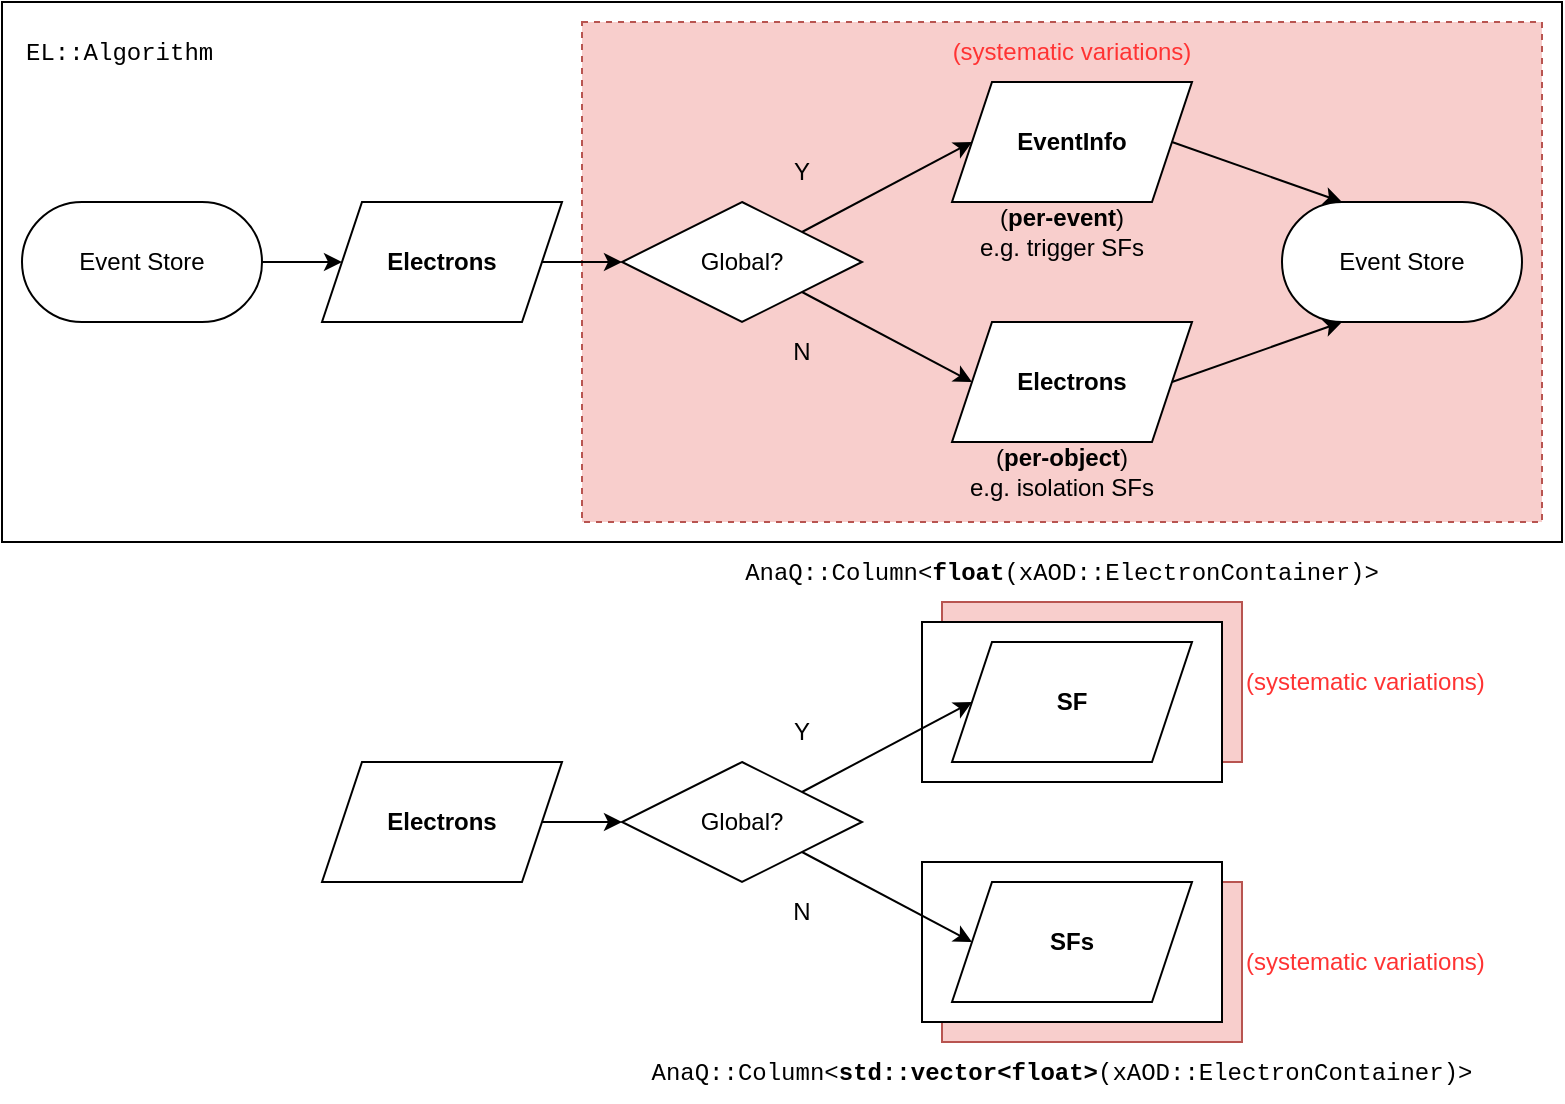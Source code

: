 <mxfile version="24.2.3" type="github">
  <diagram name="Page-1" id="x4Z9gdXSY7LWlNQllm9L">
    <mxGraphModel dx="2844" dy="783" grid="1" gridSize="10" guides="1" tooltips="1" connect="1" arrows="1" fold="1" page="1" pageScale="1" pageWidth="850" pageHeight="1100" math="0" shadow="0">
      <root>
        <mxCell id="0" />
        <mxCell id="1" parent="0" />
        <mxCell id="qdCa6enNUy9_szCfIRxY-2" value="" style="rounded=0;whiteSpace=wrap;html=1;" parent="1" vertex="1">
          <mxGeometry x="-170" y="60" width="780" height="270" as="geometry" />
        </mxCell>
        <mxCell id="qdCa6enNUy9_szCfIRxY-33" value="" style="rounded=0;whiteSpace=wrap;html=1;dashed=1;fillColor=#f8cecc;strokeColor=#b85450;" parent="1" vertex="1">
          <mxGeometry x="120" y="70" width="480" height="250" as="geometry" />
        </mxCell>
        <mxCell id="qdCa6enNUy9_szCfIRxY-72" value="X" style="rounded=0;whiteSpace=wrap;html=1;fillColor=#f8cecc;strokeColor=#b85450;" parent="1" vertex="1">
          <mxGeometry x="300" y="500" width="150" height="80" as="geometry" />
        </mxCell>
        <mxCell id="qdCa6enNUy9_szCfIRxY-70" value="" style="rounded=0;whiteSpace=wrap;html=1;fillColor=#f8cecc;strokeColor=#b85450;" parent="1" vertex="1">
          <mxGeometry x="300" y="360" width="150" height="80" as="geometry" />
        </mxCell>
        <mxCell id="qdCa6enNUy9_szCfIRxY-66" value="" style="rounded=0;whiteSpace=wrap;html=1;" parent="1" vertex="1">
          <mxGeometry x="290" y="490" width="150" height="80" as="geometry" />
        </mxCell>
        <mxCell id="qdCa6enNUy9_szCfIRxY-65" value="" style="rounded=0;whiteSpace=wrap;html=1;" parent="1" vertex="1">
          <mxGeometry x="290" y="370" width="150" height="80" as="geometry" />
        </mxCell>
        <mxCell id="qdCa6enNUy9_szCfIRxY-4" value="" style="rhombus;whiteSpace=wrap;html=1;" parent="1" vertex="1">
          <mxGeometry x="140" y="160" width="120" height="60" as="geometry" />
        </mxCell>
        <mxCell id="qdCa6enNUy9_szCfIRxY-31" style="rounded=0;orthogonalLoop=1;jettySize=auto;html=1;exitX=1;exitY=0.5;exitDx=0;exitDy=0;entryX=0.25;entryY=1;entryDx=0;entryDy=0;" parent="1" source="qdCa6enNUy9_szCfIRxY-6" target="qdCa6enNUy9_szCfIRxY-29" edge="1">
          <mxGeometry relative="1" as="geometry" />
        </mxCell>
        <mxCell id="qdCa6enNUy9_szCfIRxY-6" value="" style="shape=parallelogram;perimeter=parallelogramPerimeter;whiteSpace=wrap;html=1;fixedSize=1;" parent="1" vertex="1">
          <mxGeometry x="305" y="220" width="120" height="60" as="geometry" />
        </mxCell>
        <mxCell id="qdCa6enNUy9_szCfIRxY-7" value="" style="endArrow=classic;html=1;rounded=0;exitX=1;exitY=0;exitDx=0;exitDy=0;entryX=0;entryY=0.5;entryDx=0;entryDy=0;" parent="1" source="qdCa6enNUy9_szCfIRxY-4" edge="1">
          <mxGeometry width="50" height="50" relative="1" as="geometry">
            <mxPoint x="400" y="300" as="sourcePoint" />
            <mxPoint x="315" y="130" as="targetPoint" />
          </mxGeometry>
        </mxCell>
        <mxCell id="qdCa6enNUy9_szCfIRxY-8" value="" style="endArrow=classic;html=1;rounded=0;exitX=1;exitY=1;exitDx=0;exitDy=0;entryX=0;entryY=0.5;entryDx=0;entryDy=0;" parent="1" source="qdCa6enNUy9_szCfIRxY-4" target="qdCa6enNUy9_szCfIRxY-6" edge="1">
          <mxGeometry width="50" height="50" relative="1" as="geometry">
            <mxPoint x="240" y="185" as="sourcePoint" />
            <mxPoint x="325" y="140" as="targetPoint" />
          </mxGeometry>
        </mxCell>
        <mxCell id="qdCa6enNUy9_szCfIRxY-11" value="Global?" style="text;html=1;align=center;verticalAlign=middle;whiteSpace=wrap;rounded=0;" parent="1" vertex="1">
          <mxGeometry x="170" y="175" width="60" height="30" as="geometry" />
        </mxCell>
        <mxCell id="qdCa6enNUy9_szCfIRxY-14" value="&lt;b&gt;Electrons&lt;/b&gt;" style="text;html=1;align=center;verticalAlign=middle;whiteSpace=wrap;rounded=0;" parent="1" vertex="1">
          <mxGeometry x="335" y="235" width="60" height="30" as="geometry" />
        </mxCell>
        <mxCell id="qdCa6enNUy9_szCfIRxY-30" style="rounded=0;orthogonalLoop=1;jettySize=auto;html=1;exitX=1;exitY=0.5;exitDx=0;exitDy=0;entryX=0.25;entryY=0;entryDx=0;entryDy=0;" parent="1" source="qdCa6enNUy9_szCfIRxY-15" target="qdCa6enNUy9_szCfIRxY-29" edge="1">
          <mxGeometry relative="1" as="geometry" />
        </mxCell>
        <mxCell id="qdCa6enNUy9_szCfIRxY-15" value="" style="shape=parallelogram;perimeter=parallelogramPerimeter;whiteSpace=wrap;html=1;fixedSize=1;" parent="1" vertex="1">
          <mxGeometry x="305" y="100" width="120" height="60" as="geometry" />
        </mxCell>
        <mxCell id="qdCa6enNUy9_szCfIRxY-16" value="&lt;b&gt;EventInfo&lt;br&gt;&lt;/b&gt;" style="text;html=1;align=center;verticalAlign=middle;whiteSpace=wrap;rounded=0;" parent="1" vertex="1">
          <mxGeometry x="335" y="115" width="60" height="30" as="geometry" />
        </mxCell>
        <mxCell id="qdCa6enNUy9_szCfIRxY-17" value="(&lt;b&gt;per-object&lt;/b&gt;)&lt;br&gt;e.g. isolation SFs" style="text;html=1;align=center;verticalAlign=middle;whiteSpace=wrap;rounded=0;" parent="1" vertex="1">
          <mxGeometry x="240" y="280" width="240" height="30" as="geometry" />
        </mxCell>
        <mxCell id="qdCa6enNUy9_szCfIRxY-18" value="(&lt;b&gt;per-event&lt;/b&gt;)&lt;br&gt;e.g. trigger SFs" style="text;html=1;align=center;verticalAlign=middle;whiteSpace=wrap;rounded=0;" parent="1" vertex="1">
          <mxGeometry x="240" y="160" width="240" height="30" as="geometry" />
        </mxCell>
        <mxCell id="qdCa6enNUy9_szCfIRxY-19" value="&lt;font face=&quot;Courier New&quot;&gt;EL::Algorithm&lt;/font&gt;" style="text;html=1;align=left;verticalAlign=middle;whiteSpace=wrap;rounded=0;" parent="1" vertex="1">
          <mxGeometry x="-160" y="70" width="360" height="30" as="geometry" />
        </mxCell>
        <mxCell id="qdCa6enNUy9_szCfIRxY-20" value="" style="group;fontStyle=0" parent="1" vertex="1" connectable="0">
          <mxGeometry x="-10" y="160" width="120" height="60" as="geometry" />
        </mxCell>
        <mxCell id="qdCa6enNUy9_szCfIRxY-3" value="" style="shape=parallelogram;perimeter=parallelogramPerimeter;whiteSpace=wrap;html=1;fixedSize=1;" parent="qdCa6enNUy9_szCfIRxY-20" vertex="1">
          <mxGeometry width="120" height="60" as="geometry" />
        </mxCell>
        <mxCell id="qdCa6enNUy9_szCfIRxY-13" value="&lt;b&gt;Electrons&lt;/b&gt;" style="text;html=1;align=center;verticalAlign=middle;whiteSpace=wrap;rounded=0;" parent="qdCa6enNUy9_szCfIRxY-20" vertex="1">
          <mxGeometry x="30" y="15" width="60" height="30" as="geometry" />
        </mxCell>
        <mxCell id="qdCa6enNUy9_szCfIRxY-25" style="edgeStyle=orthogonalEdgeStyle;rounded=0;orthogonalLoop=1;jettySize=auto;html=1;exitX=1;exitY=0.5;exitDx=0;exitDy=0;entryX=0;entryY=0.5;entryDx=0;entryDy=0;" parent="1" source="qdCa6enNUy9_szCfIRxY-23" target="qdCa6enNUy9_szCfIRxY-3" edge="1">
          <mxGeometry relative="1" as="geometry" />
        </mxCell>
        <mxCell id="qdCa6enNUy9_szCfIRxY-23" value="Event Store" style="rounded=1;whiteSpace=wrap;html=1;arcSize=50;" parent="1" vertex="1">
          <mxGeometry x="-160" y="160" width="120" height="60" as="geometry" />
        </mxCell>
        <mxCell id="qdCa6enNUy9_szCfIRxY-26" style="edgeStyle=orthogonalEdgeStyle;rounded=0;orthogonalLoop=1;jettySize=auto;html=1;exitX=1;exitY=0.5;exitDx=0;exitDy=0;entryX=0;entryY=0.5;entryDx=0;entryDy=0;" parent="1" source="qdCa6enNUy9_szCfIRxY-3" target="qdCa6enNUy9_szCfIRxY-4" edge="1">
          <mxGeometry relative="1" as="geometry" />
        </mxCell>
        <mxCell id="qdCa6enNUy9_szCfIRxY-27" value="Y" style="text;html=1;align=center;verticalAlign=middle;whiteSpace=wrap;rounded=0;" parent="1" vertex="1">
          <mxGeometry x="200" y="130" width="60" height="30" as="geometry" />
        </mxCell>
        <mxCell id="qdCa6enNUy9_szCfIRxY-28" value="N" style="text;html=1;align=center;verticalAlign=middle;whiteSpace=wrap;rounded=0;" parent="1" vertex="1">
          <mxGeometry x="200" y="220" width="60" height="30" as="geometry" />
        </mxCell>
        <mxCell id="qdCa6enNUy9_szCfIRxY-29" value="Event Store" style="rounded=1;whiteSpace=wrap;html=1;arcSize=50;" parent="1" vertex="1">
          <mxGeometry x="470" y="160" width="120" height="60" as="geometry" />
        </mxCell>
        <mxCell id="qdCa6enNUy9_szCfIRxY-35" value="(systematic variations)" style="text;align=center;verticalAlign=middle;whiteSpace=wrap;rounded=0;fontColor=#FF3333;" parent="1" vertex="1">
          <mxGeometry x="225" y="80" width="280" height="10" as="geometry" />
        </mxCell>
        <mxCell id="qdCa6enNUy9_szCfIRxY-50" value="" style="rhombus;whiteSpace=wrap;html=1;" parent="1" vertex="1">
          <mxGeometry x="140" y="440" width="120" height="60" as="geometry" />
        </mxCell>
        <mxCell id="qdCa6enNUy9_szCfIRxY-51" value="" style="shape=parallelogram;perimeter=parallelogramPerimeter;whiteSpace=wrap;html=1;fixedSize=1;" parent="1" vertex="1">
          <mxGeometry x="305" y="500" width="120" height="60" as="geometry" />
        </mxCell>
        <mxCell id="qdCa6enNUy9_szCfIRxY-52" value="" style="endArrow=classic;html=1;rounded=0;exitX=1;exitY=0;exitDx=0;exitDy=0;entryX=0;entryY=0.5;entryDx=0;entryDy=0;" parent="1" source="qdCa6enNUy9_szCfIRxY-50" edge="1">
          <mxGeometry width="50" height="50" relative="1" as="geometry">
            <mxPoint x="400" y="580" as="sourcePoint" />
            <mxPoint x="315" y="410" as="targetPoint" />
          </mxGeometry>
        </mxCell>
        <mxCell id="qdCa6enNUy9_szCfIRxY-53" value="" style="endArrow=classic;html=1;rounded=0;exitX=1;exitY=1;exitDx=0;exitDy=0;entryX=0;entryY=0.5;entryDx=0;entryDy=0;" parent="1" source="qdCa6enNUy9_szCfIRxY-50" target="qdCa6enNUy9_szCfIRxY-51" edge="1">
          <mxGeometry width="50" height="50" relative="1" as="geometry">
            <mxPoint x="240" y="465" as="sourcePoint" />
            <mxPoint x="325" y="420" as="targetPoint" />
          </mxGeometry>
        </mxCell>
        <mxCell id="qdCa6enNUy9_szCfIRxY-54" value="Global?" style="text;html=1;align=center;verticalAlign=middle;whiteSpace=wrap;rounded=0;" parent="1" vertex="1">
          <mxGeometry x="170" y="455" width="60" height="30" as="geometry" />
        </mxCell>
        <mxCell id="qdCa6enNUy9_szCfIRxY-55" value="&lt;font&gt;&lt;b&gt;SFs&lt;/b&gt;&lt;/font&gt;" style="text;html=1;align=center;verticalAlign=middle;whiteSpace=wrap;rounded=0;fontFamily=Helvetica;" parent="1" vertex="1">
          <mxGeometry x="335" y="515" width="60" height="30" as="geometry" />
        </mxCell>
        <mxCell id="qdCa6enNUy9_szCfIRxY-56" value="" style="shape=parallelogram;perimeter=parallelogramPerimeter;whiteSpace=wrap;html=1;fixedSize=1;" parent="1" vertex="1">
          <mxGeometry x="305" y="380" width="120" height="60" as="geometry" />
        </mxCell>
        <mxCell id="qdCa6enNUy9_szCfIRxY-57" value="&lt;font&gt;&lt;b&gt;SF&lt;/b&gt;&lt;/font&gt;" style="text;html=1;align=center;verticalAlign=middle;whiteSpace=wrap;rounded=0;fontFamily=Helvetica;" parent="1" vertex="1">
          <mxGeometry x="335" y="395" width="60" height="30" as="geometry" />
        </mxCell>
        <mxCell id="qdCa6enNUy9_szCfIRxY-58" value="" style="group;fontStyle=1" parent="1" vertex="1" connectable="0">
          <mxGeometry x="-10" y="440" width="120" height="60" as="geometry" />
        </mxCell>
        <mxCell id="qdCa6enNUy9_szCfIRxY-59" value="" style="shape=parallelogram;perimeter=parallelogramPerimeter;whiteSpace=wrap;html=1;fixedSize=1;" parent="qdCa6enNUy9_szCfIRxY-58" vertex="1">
          <mxGeometry width="120" height="60" as="geometry" />
        </mxCell>
        <mxCell id="qdCa6enNUy9_szCfIRxY-60" value="&lt;b&gt;Electrons&lt;/b&gt;" style="text;html=1;align=center;verticalAlign=middle;whiteSpace=wrap;rounded=0;" parent="qdCa6enNUy9_szCfIRxY-58" vertex="1">
          <mxGeometry x="30" y="15" width="60" height="30" as="geometry" />
        </mxCell>
        <mxCell id="qdCa6enNUy9_szCfIRxY-61" style="edgeStyle=orthogonalEdgeStyle;rounded=0;orthogonalLoop=1;jettySize=auto;html=1;exitX=1;exitY=0.5;exitDx=0;exitDy=0;entryX=0;entryY=0.5;entryDx=0;entryDy=0;" parent="1" source="qdCa6enNUy9_szCfIRxY-59" target="qdCa6enNUy9_szCfIRxY-50" edge="1">
          <mxGeometry relative="1" as="geometry" />
        </mxCell>
        <mxCell id="qdCa6enNUy9_szCfIRxY-62" value="Y" style="text;html=1;align=center;verticalAlign=middle;whiteSpace=wrap;rounded=0;" parent="1" vertex="1">
          <mxGeometry x="200" y="410" width="60" height="30" as="geometry" />
        </mxCell>
        <mxCell id="qdCa6enNUy9_szCfIRxY-63" value="N" style="text;html=1;align=center;verticalAlign=middle;whiteSpace=wrap;rounded=0;" parent="1" vertex="1">
          <mxGeometry x="200" y="500" width="60" height="30" as="geometry" />
        </mxCell>
        <mxCell id="qdCa6enNUy9_szCfIRxY-68" value="&lt;font face=&quot;Courier New&quot;&gt;AnaQ::Column&amp;lt;&lt;b&gt;std::vector&amp;lt;float&amp;gt;&lt;/b&gt;(xAOD::ElectronContainer)&amp;gt;&lt;/font&gt;" style="text;html=1;align=center;verticalAlign=middle;whiteSpace=wrap;rounded=0;" parent="1" vertex="1">
          <mxGeometry x="135" y="580" width="450" height="30" as="geometry" />
        </mxCell>
        <mxCell id="qdCa6enNUy9_szCfIRxY-69" value="&lt;font face=&quot;Courier New&quot;&gt;AnaQ::Column&amp;lt;&lt;b&gt;float&lt;/b&gt;(xAOD::ElectronContainer)&amp;gt;&lt;/font&gt;" style="text;html=1;align=center;verticalAlign=middle;whiteSpace=wrap;rounded=0;" parent="1" vertex="1">
          <mxGeometry x="330" y="330" width="60" height="30" as="geometry" />
        </mxCell>
        <mxCell id="qdCa6enNUy9_szCfIRxY-73" value="(systematic variations)" style="text;html=1;align=left;verticalAlign=middle;whiteSpace=wrap;rounded=0;fontColor=#FF3333;" parent="1" vertex="1">
          <mxGeometry x="450" y="525" width="150" height="30" as="geometry" />
        </mxCell>
        <mxCell id="qdCa6enNUy9_szCfIRxY-74" value="(systematic variations)" style="text;html=1;align=left;verticalAlign=middle;whiteSpace=wrap;rounded=0;fontColor=#FF3333;" parent="1" vertex="1">
          <mxGeometry x="450" y="385" width="150" height="30" as="geometry" />
        </mxCell>
      </root>
    </mxGraphModel>
  </diagram>
</mxfile>
